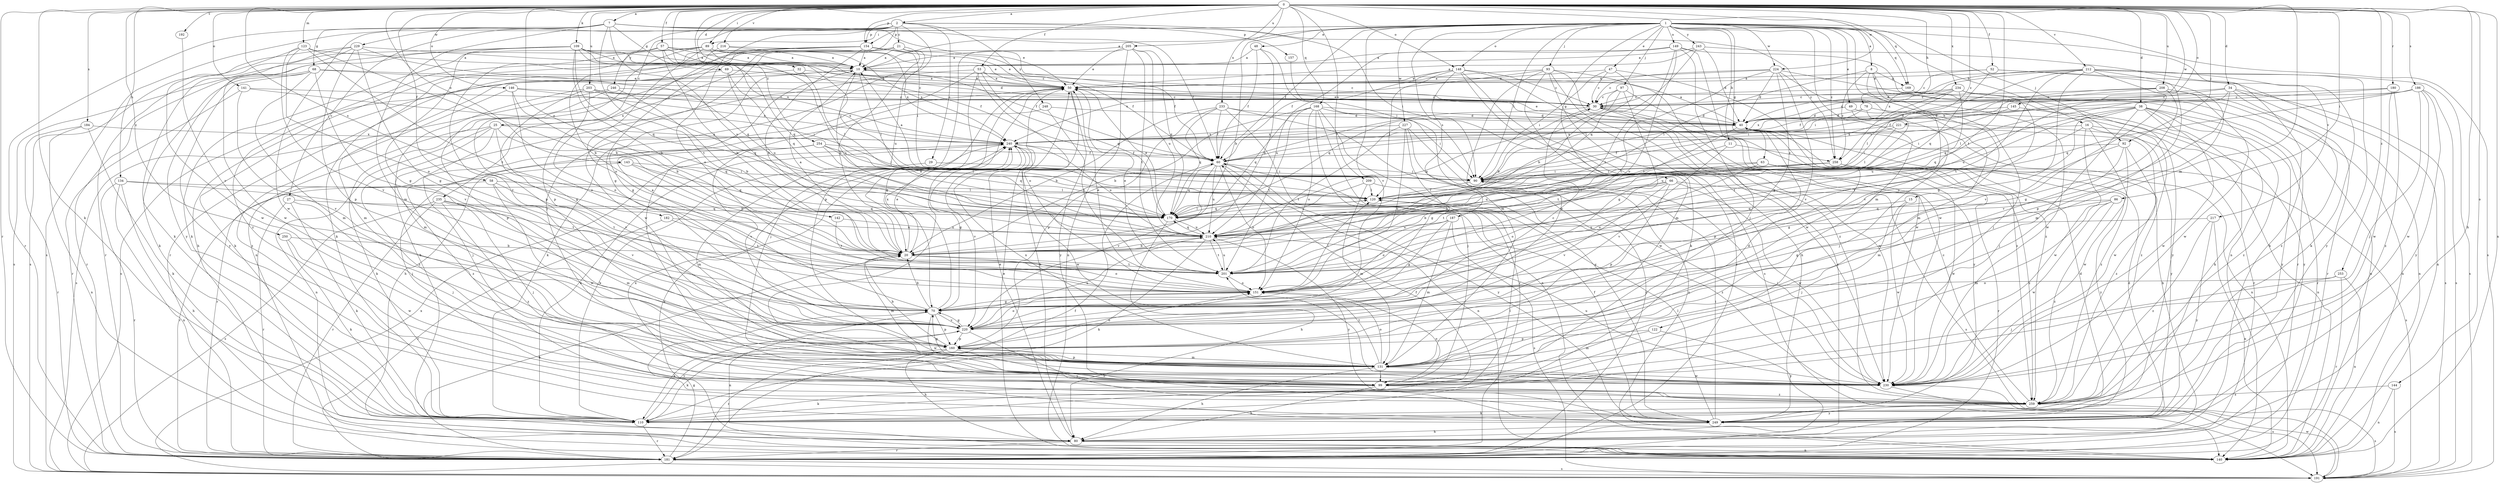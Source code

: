 strict digraph  {
0;
1;
2;
7;
8;
10;
11;
15;
16;
20;
21;
25;
27;
29;
30;
32;
34;
38;
40;
47;
48;
49;
50;
52;
53;
57;
58;
60;
63;
66;
68;
69;
70;
78;
80;
86;
89;
90;
92;
93;
97;
99;
109;
110;
120;
122;
123;
131;
134;
140;
141;
142;
143;
144;
145;
146;
148;
149;
151;
154;
157;
160;
168;
169;
170;
180;
181;
182;
184;
186;
187;
191;
192;
201;
203;
205;
208;
209;
210;
212;
216;
217;
220;
221;
224;
227;
229;
230;
233;
234;
235;
240;
243;
246;
248;
249;
250;
253;
254;
258;
259;
0 -> 2  [label=a];
0 -> 7  [label=a];
0 -> 32  [label=d];
0 -> 34  [label=d];
0 -> 38  [label=d];
0 -> 52  [label=f];
0 -> 53  [label=f];
0 -> 57  [label=f];
0 -> 58  [label=f];
0 -> 78  [label=h];
0 -> 80  [label=h];
0 -> 86  [label=i];
0 -> 89  [label=i];
0 -> 92  [label=j];
0 -> 109  [label=k];
0 -> 110  [label=k];
0 -> 120  [label=l];
0 -> 122  [label=m];
0 -> 123  [label=m];
0 -> 134  [label=n];
0 -> 140  [label=n];
0 -> 141  [label=o];
0 -> 142  [label=o];
0 -> 143  [label=o];
0 -> 144  [label=o];
0 -> 145  [label=o];
0 -> 146  [label=o];
0 -> 148  [label=o];
0 -> 154  [label=p];
0 -> 168  [label=q];
0 -> 169  [label=q];
0 -> 180  [label=r];
0 -> 181  [label=r];
0 -> 182  [label=s];
0 -> 184  [label=s];
0 -> 186  [label=s];
0 -> 192  [label=t];
0 -> 201  [label=t];
0 -> 203  [label=u];
0 -> 205  [label=u];
0 -> 208  [label=u];
0 -> 209  [label=u];
0 -> 212  [label=v];
0 -> 216  [label=v];
0 -> 221  [label=w];
0 -> 224  [label=w];
0 -> 233  [label=x];
0 -> 234  [label=x];
0 -> 250  [label=z];
0 -> 253  [label=z];
0 -> 254  [label=z];
0 -> 258  [label=z];
1 -> 8  [label=a];
1 -> 10  [label=a];
1 -> 11  [label=b];
1 -> 15  [label=b];
1 -> 16  [label=b];
1 -> 20  [label=b];
1 -> 47  [label=e];
1 -> 48  [label=e];
1 -> 49  [label=e];
1 -> 60  [label=f];
1 -> 63  [label=g];
1 -> 66  [label=g];
1 -> 89  [label=i];
1 -> 90  [label=i];
1 -> 92  [label=j];
1 -> 93  [label=j];
1 -> 97  [label=j];
1 -> 131  [label=m];
1 -> 148  [label=o];
1 -> 149  [label=o];
1 -> 154  [label=p];
1 -> 169  [label=q];
1 -> 187  [label=s];
1 -> 191  [label=s];
1 -> 217  [label=v];
1 -> 220  [label=v];
1 -> 224  [label=w];
1 -> 227  [label=w];
1 -> 243  [label=y];
1 -> 258  [label=z];
2 -> 21  [label=c];
2 -> 25  [label=c];
2 -> 27  [label=c];
2 -> 29  [label=c];
2 -> 90  [label=i];
2 -> 99  [label=j];
2 -> 151  [label=o];
2 -> 154  [label=p];
2 -> 157  [label=p];
2 -> 191  [label=s];
2 -> 235  [label=x];
2 -> 246  [label=y];
2 -> 248  [label=y];
7 -> 50  [label=e];
7 -> 60  [label=f];
7 -> 68  [label=g];
7 -> 69  [label=g];
7 -> 131  [label=m];
7 -> 181  [label=r];
7 -> 201  [label=t];
7 -> 210  [label=u];
7 -> 229  [label=w];
7 -> 230  [label=w];
7 -> 258  [label=z];
8 -> 99  [label=j];
8 -> 120  [label=l];
8 -> 169  [label=q];
8 -> 220  [label=v];
8 -> 230  [label=w];
8 -> 258  [label=z];
10 -> 50  [label=e];
10 -> 70  [label=g];
10 -> 120  [label=l];
10 -> 191  [label=s];
10 -> 210  [label=u];
11 -> 120  [label=l];
11 -> 220  [label=v];
11 -> 258  [label=z];
15 -> 99  [label=j];
15 -> 170  [label=q];
15 -> 230  [label=w];
16 -> 140  [label=n];
16 -> 210  [label=u];
16 -> 230  [label=w];
16 -> 240  [label=x];
16 -> 249  [label=y];
16 -> 259  [label=z];
20 -> 10  [label=a];
20 -> 50  [label=e];
20 -> 131  [label=m];
20 -> 151  [label=o];
20 -> 201  [label=t];
20 -> 240  [label=x];
21 -> 10  [label=a];
21 -> 20  [label=b];
21 -> 60  [label=f];
21 -> 140  [label=n];
21 -> 181  [label=r];
21 -> 210  [label=u];
21 -> 230  [label=w];
25 -> 99  [label=j];
25 -> 110  [label=k];
25 -> 140  [label=n];
25 -> 170  [label=q];
25 -> 220  [label=v];
25 -> 240  [label=x];
25 -> 259  [label=z];
27 -> 99  [label=j];
27 -> 110  [label=k];
27 -> 170  [label=q];
27 -> 181  [label=r];
29 -> 90  [label=i];
29 -> 131  [label=m];
30 -> 40  [label=d];
30 -> 50  [label=e];
30 -> 60  [label=f];
30 -> 210  [label=u];
30 -> 230  [label=w];
30 -> 249  [label=y];
32 -> 50  [label=e];
32 -> 110  [label=k];
32 -> 120  [label=l];
34 -> 30  [label=c];
34 -> 90  [label=i];
34 -> 140  [label=n];
34 -> 191  [label=s];
34 -> 210  [label=u];
34 -> 220  [label=v];
34 -> 259  [label=z];
38 -> 40  [label=d];
38 -> 99  [label=j];
38 -> 110  [label=k];
38 -> 170  [label=q];
38 -> 181  [label=r];
38 -> 201  [label=t];
38 -> 210  [label=u];
38 -> 230  [label=w];
38 -> 249  [label=y];
38 -> 259  [label=z];
40 -> 10  [label=a];
40 -> 50  [label=e];
40 -> 80  [label=h];
40 -> 140  [label=n];
40 -> 160  [label=p];
40 -> 201  [label=t];
40 -> 240  [label=x];
47 -> 20  [label=b];
47 -> 30  [label=c];
47 -> 50  [label=e];
47 -> 90  [label=i];
47 -> 259  [label=z];
48 -> 10  [label=a];
48 -> 20  [label=b];
48 -> 60  [label=f];
48 -> 131  [label=m];
49 -> 40  [label=d];
49 -> 99  [label=j];
49 -> 181  [label=r];
50 -> 30  [label=c];
50 -> 80  [label=h];
50 -> 99  [label=j];
50 -> 110  [label=k];
50 -> 249  [label=y];
52 -> 30  [label=c];
52 -> 50  [label=e];
52 -> 140  [label=n];
52 -> 160  [label=p];
52 -> 170  [label=q];
53 -> 30  [label=c];
53 -> 50  [label=e];
53 -> 70  [label=g];
53 -> 80  [label=h];
53 -> 99  [label=j];
53 -> 151  [label=o];
53 -> 170  [label=q];
57 -> 10  [label=a];
57 -> 20  [label=b];
57 -> 50  [label=e];
57 -> 60  [label=f];
57 -> 170  [label=q];
57 -> 220  [label=v];
57 -> 249  [label=y];
58 -> 120  [label=l];
58 -> 181  [label=r];
58 -> 201  [label=t];
58 -> 220  [label=v];
58 -> 230  [label=w];
60 -> 90  [label=i];
60 -> 140  [label=n];
60 -> 151  [label=o];
60 -> 170  [label=q];
60 -> 210  [label=u];
60 -> 220  [label=v];
60 -> 249  [label=y];
63 -> 20  [label=b];
63 -> 90  [label=i];
63 -> 151  [label=o];
63 -> 181  [label=r];
63 -> 230  [label=w];
63 -> 259  [label=z];
66 -> 20  [label=b];
66 -> 120  [label=l];
66 -> 151  [label=o];
66 -> 160  [label=p];
66 -> 191  [label=s];
66 -> 220  [label=v];
66 -> 230  [label=w];
68 -> 30  [label=c];
68 -> 50  [label=e];
68 -> 110  [label=k];
68 -> 131  [label=m];
68 -> 181  [label=r];
68 -> 220  [label=v];
68 -> 249  [label=y];
69 -> 50  [label=e];
69 -> 131  [label=m];
69 -> 170  [label=q];
69 -> 210  [label=u];
70 -> 10  [label=a];
70 -> 20  [label=b];
70 -> 50  [label=e];
70 -> 140  [label=n];
70 -> 160  [label=p];
70 -> 220  [label=v];
70 -> 230  [label=w];
78 -> 40  [label=d];
78 -> 201  [label=t];
78 -> 240  [label=x];
78 -> 259  [label=z];
80 -> 40  [label=d];
80 -> 50  [label=e];
80 -> 140  [label=n];
80 -> 181  [label=r];
86 -> 70  [label=g];
86 -> 131  [label=m];
86 -> 170  [label=q];
86 -> 230  [label=w];
86 -> 259  [label=z];
89 -> 10  [label=a];
89 -> 90  [label=i];
89 -> 110  [label=k];
89 -> 151  [label=o];
89 -> 160  [label=p];
89 -> 240  [label=x];
89 -> 259  [label=z];
90 -> 10  [label=a];
90 -> 120  [label=l];
92 -> 60  [label=f];
92 -> 70  [label=g];
92 -> 131  [label=m];
92 -> 230  [label=w];
92 -> 259  [label=z];
93 -> 50  [label=e];
93 -> 80  [label=h];
93 -> 131  [label=m];
93 -> 160  [label=p];
93 -> 181  [label=r];
93 -> 230  [label=w];
93 -> 240  [label=x];
93 -> 259  [label=z];
97 -> 20  [label=b];
97 -> 30  [label=c];
97 -> 70  [label=g];
97 -> 170  [label=q];
97 -> 259  [label=z];
99 -> 80  [label=h];
99 -> 110  [label=k];
99 -> 151  [label=o];
99 -> 240  [label=x];
99 -> 259  [label=z];
109 -> 10  [label=a];
109 -> 20  [label=b];
109 -> 30  [label=c];
109 -> 40  [label=d];
109 -> 60  [label=f];
109 -> 70  [label=g];
109 -> 170  [label=q];
109 -> 191  [label=s];
109 -> 230  [label=w];
109 -> 240  [label=x];
110 -> 40  [label=d];
110 -> 60  [label=f];
110 -> 120  [label=l];
110 -> 181  [label=r];
110 -> 220  [label=v];
110 -> 240  [label=x];
120 -> 170  [label=q];
122 -> 131  [label=m];
122 -> 160  [label=p];
122 -> 249  [label=y];
123 -> 10  [label=a];
123 -> 20  [label=b];
123 -> 151  [label=o];
123 -> 201  [label=t];
123 -> 220  [label=v];
123 -> 230  [label=w];
131 -> 40  [label=d];
131 -> 70  [label=g];
131 -> 80  [label=h];
131 -> 99  [label=j];
131 -> 151  [label=o];
131 -> 160  [label=p];
131 -> 201  [label=t];
131 -> 230  [label=w];
131 -> 240  [label=x];
134 -> 80  [label=h];
134 -> 120  [label=l];
134 -> 140  [label=n];
134 -> 181  [label=r];
134 -> 201  [label=t];
140 -> 50  [label=e];
140 -> 240  [label=x];
141 -> 30  [label=c];
141 -> 90  [label=i];
141 -> 181  [label=r];
141 -> 220  [label=v];
142 -> 201  [label=t];
142 -> 210  [label=u];
143 -> 20  [label=b];
143 -> 90  [label=i];
143 -> 99  [label=j];
143 -> 170  [label=q];
144 -> 140  [label=n];
144 -> 191  [label=s];
144 -> 259  [label=z];
145 -> 40  [label=d];
145 -> 90  [label=i];
145 -> 249  [label=y];
146 -> 20  [label=b];
146 -> 30  [label=c];
146 -> 151  [label=o];
146 -> 240  [label=x];
146 -> 259  [label=z];
148 -> 30  [label=c];
148 -> 50  [label=e];
148 -> 110  [label=k];
148 -> 120  [label=l];
148 -> 181  [label=r];
148 -> 191  [label=s];
148 -> 210  [label=u];
148 -> 230  [label=w];
149 -> 10  [label=a];
149 -> 60  [label=f];
149 -> 99  [label=j];
149 -> 140  [label=n];
149 -> 151  [label=o];
149 -> 201  [label=t];
149 -> 230  [label=w];
151 -> 50  [label=e];
151 -> 70  [label=g];
151 -> 120  [label=l];
154 -> 10  [label=a];
154 -> 20  [label=b];
154 -> 50  [label=e];
154 -> 60  [label=f];
154 -> 70  [label=g];
154 -> 80  [label=h];
154 -> 90  [label=i];
154 -> 110  [label=k];
154 -> 160  [label=p];
157 -> 90  [label=i];
160 -> 20  [label=b];
160 -> 80  [label=h];
160 -> 110  [label=k];
160 -> 131  [label=m];
160 -> 151  [label=o];
160 -> 181  [label=r];
160 -> 259  [label=z];
168 -> 20  [label=b];
168 -> 40  [label=d];
168 -> 90  [label=i];
168 -> 99  [label=j];
168 -> 151  [label=o];
168 -> 170  [label=q];
168 -> 181  [label=r];
168 -> 201  [label=t];
168 -> 249  [label=y];
169 -> 30  [label=c];
169 -> 140  [label=n];
169 -> 249  [label=y];
170 -> 50  [label=e];
170 -> 80  [label=h];
170 -> 120  [label=l];
170 -> 210  [label=u];
180 -> 30  [label=c];
180 -> 120  [label=l];
180 -> 230  [label=w];
180 -> 259  [label=z];
181 -> 20  [label=b];
181 -> 60  [label=f];
181 -> 70  [label=g];
181 -> 191  [label=s];
182 -> 181  [label=r];
182 -> 201  [label=t];
182 -> 210  [label=u];
184 -> 110  [label=k];
184 -> 140  [label=n];
184 -> 181  [label=r];
184 -> 240  [label=x];
186 -> 30  [label=c];
186 -> 60  [label=f];
186 -> 99  [label=j];
186 -> 170  [label=q];
186 -> 191  [label=s];
186 -> 230  [label=w];
186 -> 249  [label=y];
187 -> 70  [label=g];
187 -> 131  [label=m];
187 -> 151  [label=o];
187 -> 191  [label=s];
187 -> 210  [label=u];
191 -> 230  [label=w];
191 -> 240  [label=x];
192 -> 220  [label=v];
201 -> 50  [label=e];
201 -> 151  [label=o];
201 -> 210  [label=u];
203 -> 30  [label=c];
203 -> 70  [label=g];
203 -> 131  [label=m];
203 -> 151  [label=o];
203 -> 170  [label=q];
203 -> 240  [label=x];
205 -> 10  [label=a];
205 -> 50  [label=e];
205 -> 140  [label=n];
205 -> 160  [label=p];
205 -> 170  [label=q];
205 -> 201  [label=t];
205 -> 210  [label=u];
208 -> 30  [label=c];
208 -> 70  [label=g];
208 -> 90  [label=i];
208 -> 120  [label=l];
208 -> 181  [label=r];
208 -> 230  [label=w];
209 -> 120  [label=l];
209 -> 131  [label=m];
209 -> 210  [label=u];
209 -> 259  [label=z];
210 -> 20  [label=b];
210 -> 110  [label=k];
210 -> 170  [label=q];
210 -> 201  [label=t];
210 -> 249  [label=y];
212 -> 40  [label=d];
212 -> 50  [label=e];
212 -> 70  [label=g];
212 -> 90  [label=i];
212 -> 110  [label=k];
212 -> 131  [label=m];
212 -> 191  [label=s];
212 -> 201  [label=t];
212 -> 220  [label=v];
212 -> 240  [label=x];
212 -> 249  [label=y];
216 -> 10  [label=a];
216 -> 20  [label=b];
216 -> 240  [label=x];
217 -> 140  [label=n];
217 -> 210  [label=u];
217 -> 249  [label=y];
217 -> 259  [label=z];
220 -> 30  [label=c];
220 -> 70  [label=g];
220 -> 110  [label=k];
220 -> 151  [label=o];
220 -> 160  [label=p];
220 -> 210  [label=u];
220 -> 249  [label=y];
221 -> 90  [label=i];
221 -> 120  [label=l];
221 -> 230  [label=w];
221 -> 240  [label=x];
224 -> 30  [label=c];
224 -> 40  [label=d];
224 -> 50  [label=e];
224 -> 70  [label=g];
224 -> 131  [label=m];
224 -> 181  [label=r];
224 -> 201  [label=t];
224 -> 220  [label=v];
227 -> 70  [label=g];
227 -> 140  [label=n];
227 -> 151  [label=o];
227 -> 181  [label=r];
227 -> 201  [label=t];
227 -> 240  [label=x];
229 -> 10  [label=a];
229 -> 70  [label=g];
229 -> 110  [label=k];
229 -> 160  [label=p];
229 -> 170  [label=q];
229 -> 181  [label=r];
229 -> 191  [label=s];
230 -> 90  [label=i];
230 -> 191  [label=s];
230 -> 210  [label=u];
233 -> 20  [label=b];
233 -> 40  [label=d];
233 -> 60  [label=f];
233 -> 140  [label=n];
233 -> 160  [label=p];
233 -> 170  [label=q];
233 -> 230  [label=w];
234 -> 30  [label=c];
234 -> 40  [label=d];
234 -> 60  [label=f];
234 -> 90  [label=i];
234 -> 140  [label=n];
234 -> 151  [label=o];
234 -> 170  [label=q];
235 -> 99  [label=j];
235 -> 131  [label=m];
235 -> 170  [label=q];
235 -> 181  [label=r];
235 -> 191  [label=s];
235 -> 259  [label=z];
240 -> 60  [label=f];
240 -> 70  [label=g];
240 -> 110  [label=k];
240 -> 210  [label=u];
240 -> 220  [label=v];
240 -> 230  [label=w];
243 -> 10  [label=a];
243 -> 40  [label=d];
243 -> 50  [label=e];
243 -> 80  [label=h];
243 -> 170  [label=q];
246 -> 20  [label=b];
246 -> 30  [label=c];
246 -> 160  [label=p];
246 -> 191  [label=s];
248 -> 40  [label=d];
248 -> 80  [label=h];
248 -> 201  [label=t];
249 -> 60  [label=f];
249 -> 80  [label=h];
249 -> 90  [label=i];
249 -> 120  [label=l];
249 -> 240  [label=x];
250 -> 20  [label=b];
250 -> 110  [label=k];
250 -> 230  [label=w];
253 -> 99  [label=j];
253 -> 140  [label=n];
253 -> 151  [label=o];
253 -> 181  [label=r];
254 -> 60  [label=f];
254 -> 90  [label=i];
254 -> 120  [label=l];
254 -> 170  [label=q];
254 -> 181  [label=r];
254 -> 220  [label=v];
254 -> 259  [label=z];
258 -> 90  [label=i];
258 -> 191  [label=s];
258 -> 201  [label=t];
258 -> 210  [label=u];
258 -> 249  [label=y];
259 -> 30  [label=c];
259 -> 110  [label=k];
259 -> 191  [label=s];
259 -> 249  [label=y];
}
